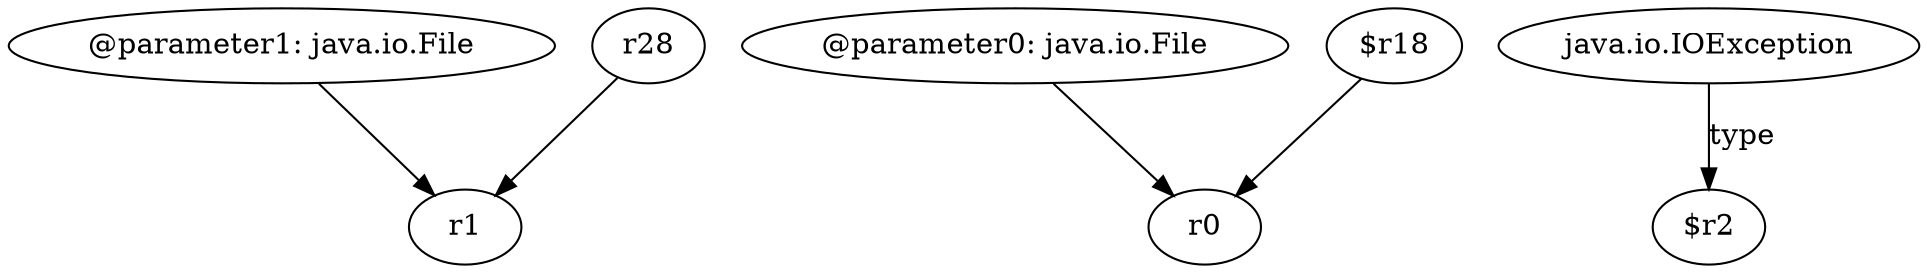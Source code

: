 digraph g {
0[label="@parameter1: java.io.File"]
1[label="r1"]
0->1[label=""]
2[label="@parameter0: java.io.File"]
3[label="r0"]
2->3[label=""]
4[label="java.io.IOException"]
5[label="$r2"]
4->5[label="type"]
6[label="$r18"]
6->3[label=""]
7[label="r28"]
7->1[label=""]
}